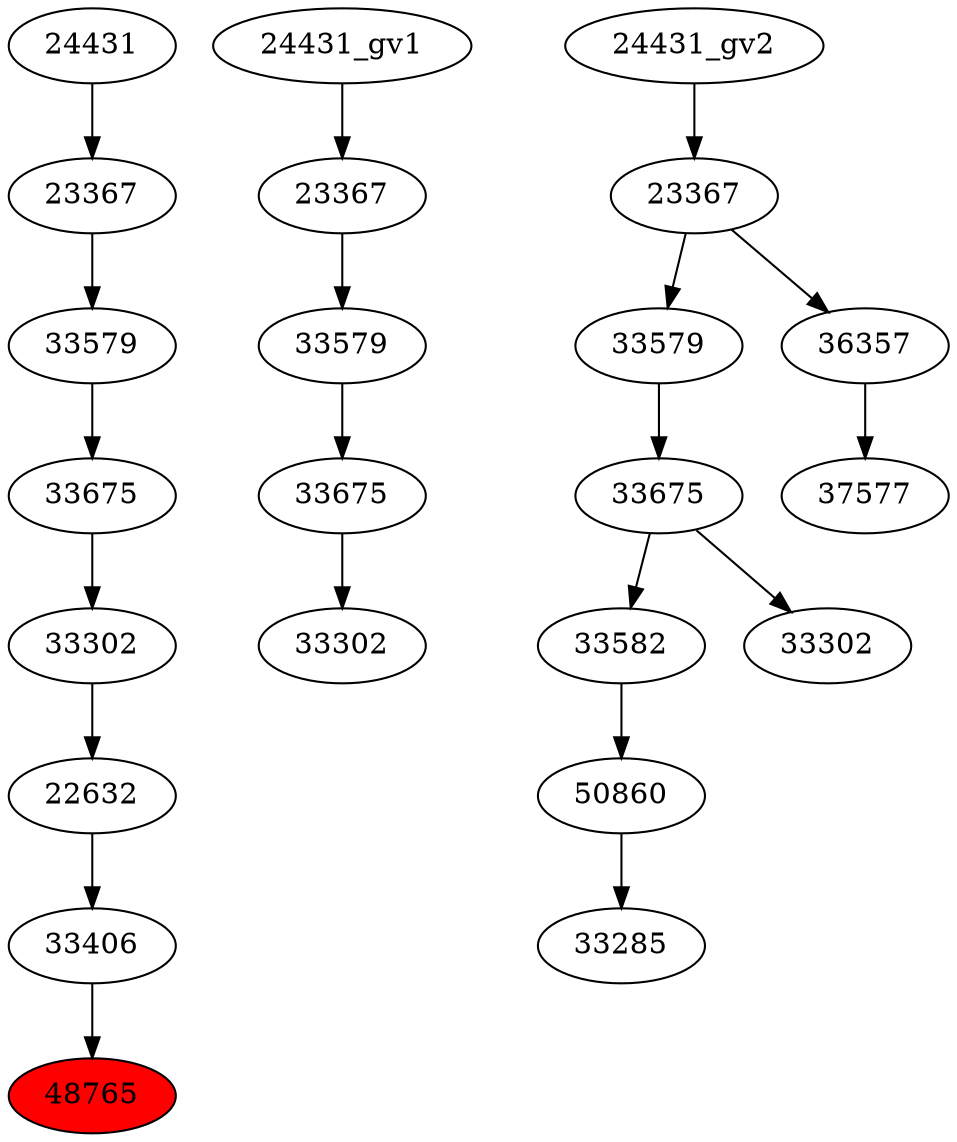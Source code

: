 strict digraph root {
	node [label="\N"];
	{
		node [fillcolor="",
			label="\N",
			style=""
		];
		48765		 [fillcolor=red,
			label=48765,
			style=filled];
		33406		 [label=33406];
		33406 -> 48765;
		22632		 [label=22632];
		22632 -> 33406;
		33302		 [label=33302];
		33302 -> 22632;
		33675		 [label=33675];
		33675 -> 33302;
		33579		 [label=33579];
		33579 -> 33675;
		23367		 [label=23367];
		23367 -> 33579;
		24431		 [label=24431];
		24431 -> 23367;
	}
	{
		node [label="\N"];
		"33302_gv1"		 [label=33302];
		"33675_gv1"		 [label=33675];
		"33675_gv1" -> "33302_gv1";
		"33579_gv1"		 [label=33579];
		"33579_gv1" -> "33675_gv1";
		"23367_gv1"		 [label=23367];
		"23367_gv1" -> "33579_gv1";
		"24431_gv1" -> "23367_gv1";
	}
	{
		node [label="\N"];
		50860		 [label=50860];
		33285		 [label=33285];
		50860 -> 33285;
		33582		 [label=33582];
		33582 -> 50860;
		"33675_gv2"		 [label=33675];
		"33675_gv2" -> 33582;
		"33302_gv2"		 [label=33302];
		"33675_gv2" -> "33302_gv2";
		"33579_gv2"		 [label=33579];
		"33579_gv2" -> "33675_gv2";
		"23367_gv2"		 [label=23367];
		"23367_gv2" -> "33579_gv2";
		36357		 [label=36357];
		"23367_gv2" -> 36357;
		37577		 [label=37577];
		36357 -> 37577;
		"24431_gv2" -> "23367_gv2";
	}
}
